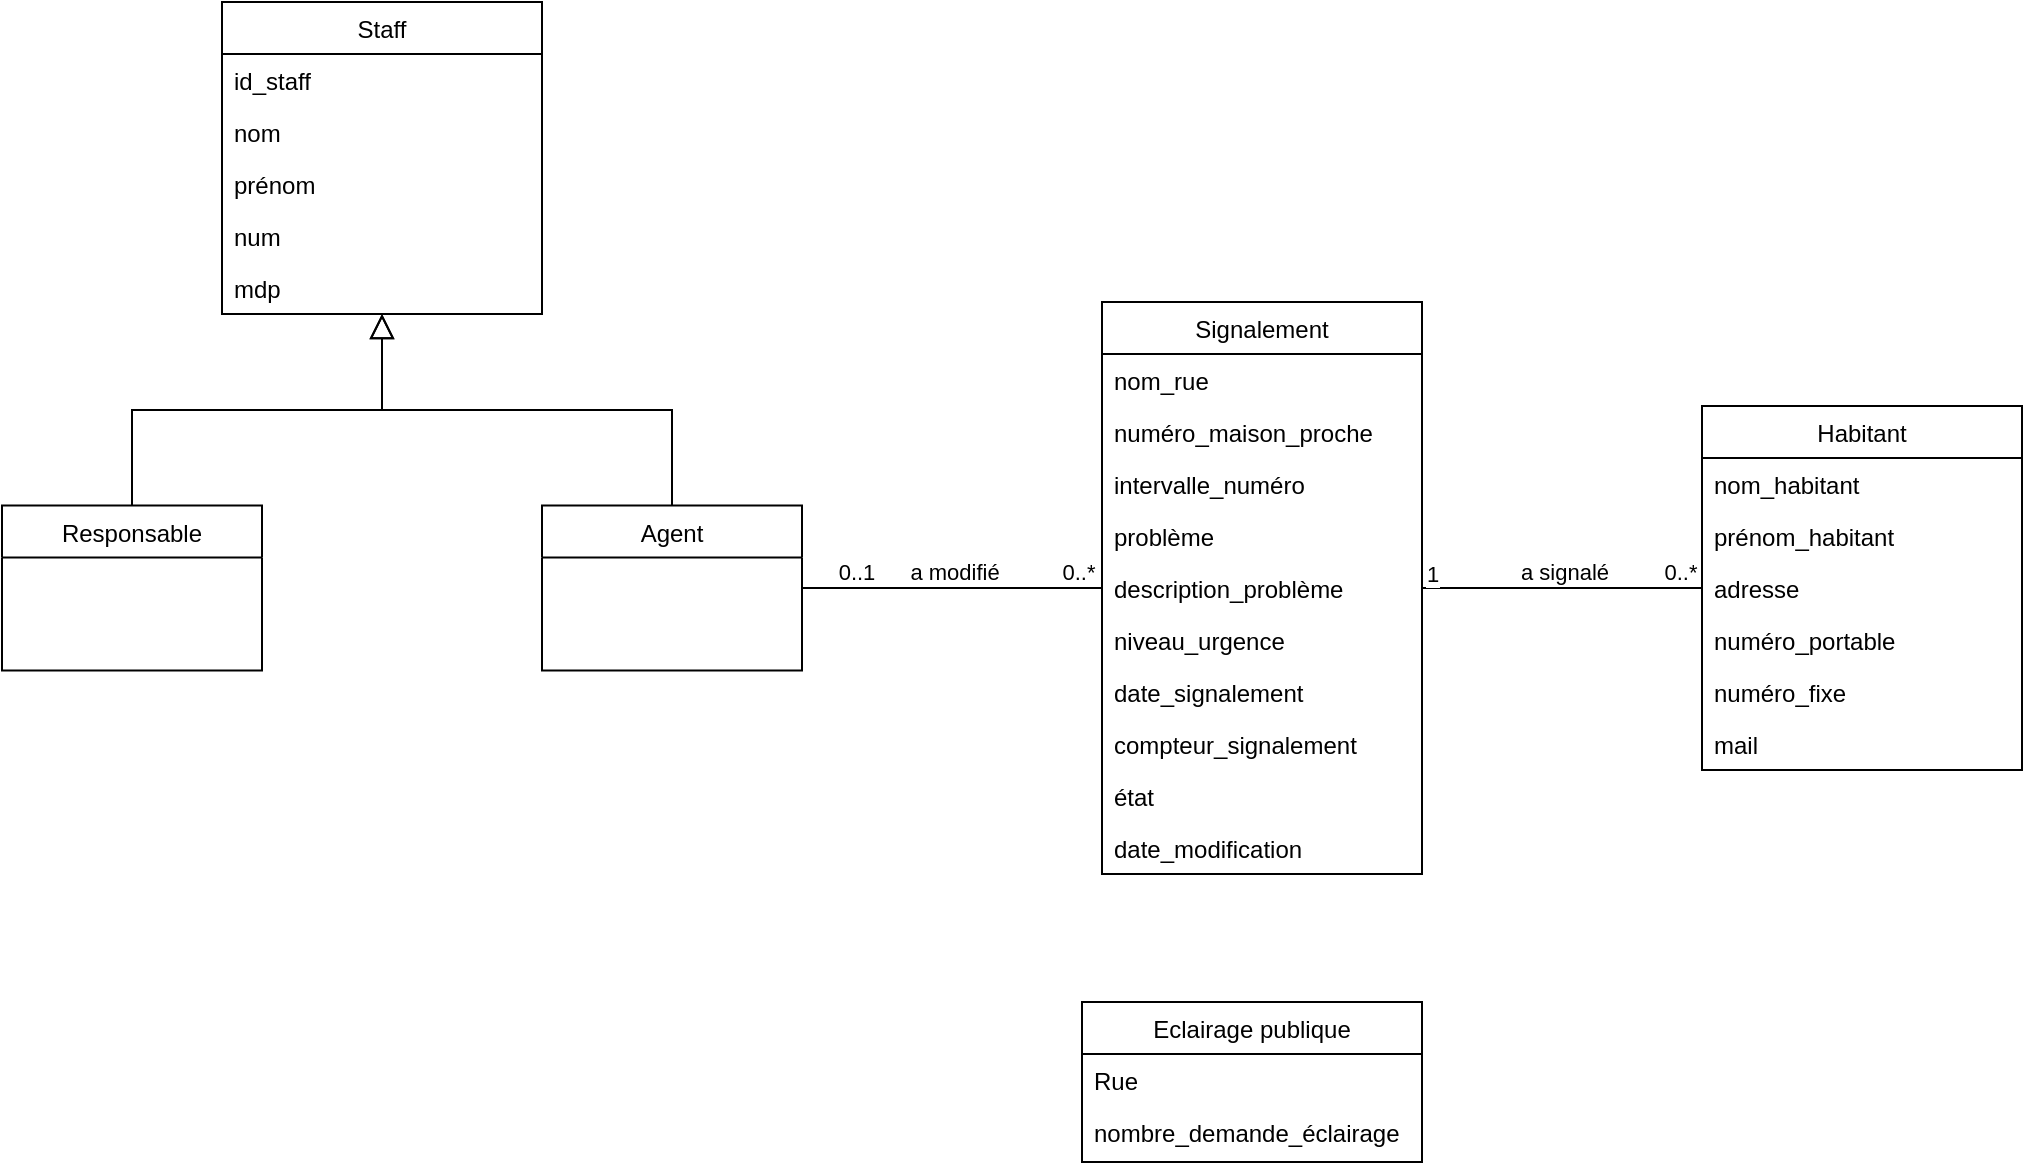 <mxfile version="20.8.13" type="github">
  <diagram id="C5RBs43oDa-KdzZeNtuy" name="Page-1">
    <mxGraphModel dx="1400" dy="1994" grid="1" gridSize="10" guides="1" tooltips="1" connect="1" arrows="1" fold="1" page="1" pageScale="1" pageWidth="827" pageHeight="1169" math="0" shadow="0">
      <root>
        <mxCell id="WIyWlLk6GJQsqaUBKTNV-0" />
        <mxCell id="WIyWlLk6GJQsqaUBKTNV-1" parent="WIyWlLk6GJQsqaUBKTNV-0" />
        <mxCell id="zkfFHV4jXpPFQw0GAbJ--12" value="" style="endArrow=block;endSize=10;endFill=0;shadow=0;strokeWidth=1;rounded=0;edgeStyle=elbowEdgeStyle;elbow=vertical;" parent="WIyWlLk6GJQsqaUBKTNV-1" edge="1" target="9CGpK-nVqgoO_j8XY4aX-21" source="a4HGGJTkRF5EX1A3wKiu-19">
          <mxGeometry width="160" relative="1" as="geometry">
            <mxPoint x="460" y="132" as="sourcePoint" />
            <mxPoint x="580" y="50" as="targetPoint" />
          </mxGeometry>
        </mxCell>
        <mxCell id="a4HGGJTkRF5EX1A3wKiu-0" value="Signalement" style="swimlane;fontStyle=0;align=center;verticalAlign=top;childLayout=stackLayout;horizontal=1;startSize=26;horizontalStack=0;resizeParent=1;resizeLast=0;collapsible=1;marginBottom=0;rounded=0;shadow=0;strokeWidth=1;" parent="WIyWlLk6GJQsqaUBKTNV-1" vertex="1">
          <mxGeometry x="950" y="60" width="160" height="286" as="geometry">
            <mxRectangle x="550" y="140" width="160" height="26" as="alternateBounds" />
          </mxGeometry>
        </mxCell>
        <mxCell id="a4HGGJTkRF5EX1A3wKiu-1" value="nom_rue" style="text;align=left;verticalAlign=top;spacingLeft=4;spacingRight=4;overflow=hidden;rotatable=0;points=[[0,0.5],[1,0.5]];portConstraint=eastwest;" parent="a4HGGJTkRF5EX1A3wKiu-0" vertex="1">
          <mxGeometry y="26" width="160" height="26" as="geometry" />
        </mxCell>
        <mxCell id="a4HGGJTkRF5EX1A3wKiu-2" value="numéro_maison_proche" style="text;align=left;verticalAlign=top;spacingLeft=4;spacingRight=4;overflow=hidden;rotatable=0;points=[[0,0.5],[1,0.5]];portConstraint=eastwest;rounded=0;shadow=0;html=0;" parent="a4HGGJTkRF5EX1A3wKiu-0" vertex="1">
          <mxGeometry y="52" width="160" height="26" as="geometry" />
        </mxCell>
        <mxCell id="a4HGGJTkRF5EX1A3wKiu-3" value="intervalle_numéro" style="text;align=left;verticalAlign=top;spacingLeft=4;spacingRight=4;overflow=hidden;rotatable=0;points=[[0,0.5],[1,0.5]];portConstraint=eastwest;rounded=0;shadow=0;html=0;" parent="a4HGGJTkRF5EX1A3wKiu-0" vertex="1">
          <mxGeometry y="78" width="160" height="26" as="geometry" />
        </mxCell>
        <mxCell id="a4HGGJTkRF5EX1A3wKiu-4" value="problème" style="text;align=left;verticalAlign=top;spacingLeft=4;spacingRight=4;overflow=hidden;rotatable=0;points=[[0,0.5],[1,0.5]];portConstraint=eastwest;rounded=0;shadow=0;html=0;" parent="a4HGGJTkRF5EX1A3wKiu-0" vertex="1">
          <mxGeometry y="104" width="160" height="26" as="geometry" />
        </mxCell>
        <mxCell id="a4HGGJTkRF5EX1A3wKiu-5" value="description_problème" style="text;align=left;verticalAlign=top;spacingLeft=4;spacingRight=4;overflow=hidden;rotatable=0;points=[[0,0.5],[1,0.5]];portConstraint=eastwest;rounded=0;shadow=0;html=0;" parent="a4HGGJTkRF5EX1A3wKiu-0" vertex="1">
          <mxGeometry y="130" width="160" height="26" as="geometry" />
        </mxCell>
        <mxCell id="a4HGGJTkRF5EX1A3wKiu-6" value="niveau_urgence" style="text;align=left;verticalAlign=top;spacingLeft=4;spacingRight=4;overflow=hidden;rotatable=0;points=[[0,0.5],[1,0.5]];portConstraint=eastwest;" parent="a4HGGJTkRF5EX1A3wKiu-0" vertex="1">
          <mxGeometry y="156" width="160" height="26" as="geometry" />
        </mxCell>
        <mxCell id="a4HGGJTkRF5EX1A3wKiu-7" value="date_signalement" style="text;align=left;verticalAlign=top;spacingLeft=4;spacingRight=4;overflow=hidden;rotatable=0;points=[[0,0.5],[1,0.5]];portConstraint=eastwest;" parent="a4HGGJTkRF5EX1A3wKiu-0" vertex="1">
          <mxGeometry y="182" width="160" height="26" as="geometry" />
        </mxCell>
        <mxCell id="a4HGGJTkRF5EX1A3wKiu-15" value="compteur_signalement" style="text;align=left;verticalAlign=top;spacingLeft=4;spacingRight=4;overflow=hidden;rotatable=0;points=[[0,0.5],[1,0.5]];portConstraint=eastwest;" parent="a4HGGJTkRF5EX1A3wKiu-0" vertex="1">
          <mxGeometry y="208" width="160" height="26" as="geometry" />
        </mxCell>
        <mxCell id="a4HGGJTkRF5EX1A3wKiu-16" value="état" style="text;align=left;verticalAlign=top;spacingLeft=4;spacingRight=4;overflow=hidden;rotatable=0;points=[[0,0.5],[1,0.5]];portConstraint=eastwest;" parent="a4HGGJTkRF5EX1A3wKiu-0" vertex="1">
          <mxGeometry y="234" width="160" height="26" as="geometry" />
        </mxCell>
        <mxCell id="a4HGGJTkRF5EX1A3wKiu-17" value="date_modification" style="text;align=left;verticalAlign=top;spacingLeft=4;spacingRight=4;overflow=hidden;rotatable=0;points=[[0,0.5],[1,0.5]];portConstraint=eastwest;" parent="a4HGGJTkRF5EX1A3wKiu-0" vertex="1">
          <mxGeometry y="260" width="160" height="26" as="geometry" />
        </mxCell>
        <mxCell id="a4HGGJTkRF5EX1A3wKiu-8" value="Habitant" style="swimlane;fontStyle=0;align=center;verticalAlign=top;childLayout=stackLayout;horizontal=1;startSize=26;horizontalStack=0;resizeParent=1;resizeLast=0;collapsible=1;marginBottom=0;rounded=0;shadow=0;strokeWidth=1;" parent="WIyWlLk6GJQsqaUBKTNV-1" vertex="1">
          <mxGeometry x="1250" y="112" width="160" height="182" as="geometry">
            <mxRectangle x="340" y="380" width="170" height="26" as="alternateBounds" />
          </mxGeometry>
        </mxCell>
        <mxCell id="a4HGGJTkRF5EX1A3wKiu-9" value="nom_habitant" style="text;align=left;verticalAlign=top;spacingLeft=4;spacingRight=4;overflow=hidden;rotatable=0;points=[[0,0.5],[1,0.5]];portConstraint=eastwest;" parent="a4HGGJTkRF5EX1A3wKiu-8" vertex="1">
          <mxGeometry y="26" width="160" height="26" as="geometry" />
        </mxCell>
        <mxCell id="a4HGGJTkRF5EX1A3wKiu-10" value="prénom_habitant" style="text;align=left;verticalAlign=top;spacingLeft=4;spacingRight=4;overflow=hidden;rotatable=0;points=[[0,0.5],[1,0.5]];portConstraint=eastwest;" parent="a4HGGJTkRF5EX1A3wKiu-8" vertex="1">
          <mxGeometry y="52" width="160" height="26" as="geometry" />
        </mxCell>
        <mxCell id="a4HGGJTkRF5EX1A3wKiu-11" value="adresse" style="text;align=left;verticalAlign=top;spacingLeft=4;spacingRight=4;overflow=hidden;rotatable=0;points=[[0,0.5],[1,0.5]];portConstraint=eastwest;" parent="a4HGGJTkRF5EX1A3wKiu-8" vertex="1">
          <mxGeometry y="78" width="160" height="26" as="geometry" />
        </mxCell>
        <mxCell id="a4HGGJTkRF5EX1A3wKiu-12" value="numéro_portable" style="text;align=left;verticalAlign=top;spacingLeft=4;spacingRight=4;overflow=hidden;rotatable=0;points=[[0,0.5],[1,0.5]];portConstraint=eastwest;" parent="a4HGGJTkRF5EX1A3wKiu-8" vertex="1">
          <mxGeometry y="104" width="160" height="26" as="geometry" />
        </mxCell>
        <mxCell id="a4HGGJTkRF5EX1A3wKiu-14" value="numéro_fixe" style="text;align=left;verticalAlign=top;spacingLeft=4;spacingRight=4;overflow=hidden;rotatable=0;points=[[0,0.5],[1,0.5]];portConstraint=eastwest;" parent="a4HGGJTkRF5EX1A3wKiu-8" vertex="1">
          <mxGeometry y="130" width="160" height="26" as="geometry" />
        </mxCell>
        <mxCell id="a4HGGJTkRF5EX1A3wKiu-13" value="mail" style="text;align=left;verticalAlign=top;spacingLeft=4;spacingRight=4;overflow=hidden;rotatable=0;points=[[0,0.5],[1,0.5]];portConstraint=eastwest;" parent="a4HGGJTkRF5EX1A3wKiu-8" vertex="1">
          <mxGeometry y="156" width="160" height="26" as="geometry" />
        </mxCell>
        <mxCell id="a4HGGJTkRF5EX1A3wKiu-19" value="Agent" style="swimlane;fontStyle=0;align=center;verticalAlign=top;childLayout=stackLayout;horizontal=1;startSize=26;horizontalStack=0;resizeParent=1;resizeLast=0;collapsible=1;marginBottom=0;rounded=0;shadow=0;strokeWidth=1;" parent="WIyWlLk6GJQsqaUBKTNV-1" vertex="1">
          <mxGeometry x="670" y="161.75" width="130" height="82.5" as="geometry">
            <mxRectangle x="550" y="140" width="160" height="26" as="alternateBounds" />
          </mxGeometry>
        </mxCell>
        <mxCell id="a4HGGJTkRF5EX1A3wKiu-27" value="Eclairage publique" style="swimlane;fontStyle=0;align=center;verticalAlign=top;childLayout=stackLayout;horizontal=1;startSize=26;horizontalStack=0;resizeParent=1;resizeLast=0;collapsible=1;marginBottom=0;rounded=0;shadow=0;strokeWidth=1;" parent="WIyWlLk6GJQsqaUBKTNV-1" vertex="1">
          <mxGeometry x="940" y="410" width="170" height="80" as="geometry">
            <mxRectangle x="550" y="140" width="160" height="26" as="alternateBounds" />
          </mxGeometry>
        </mxCell>
        <mxCell id="a4HGGJTkRF5EX1A3wKiu-28" value="Rue" style="text;align=left;verticalAlign=top;spacingLeft=4;spacingRight=4;overflow=hidden;rotatable=0;points=[[0,0.5],[1,0.5]];portConstraint=eastwest;" parent="a4HGGJTkRF5EX1A3wKiu-27" vertex="1">
          <mxGeometry y="26" width="170" height="26" as="geometry" />
        </mxCell>
        <mxCell id="a4HGGJTkRF5EX1A3wKiu-29" value="nombre_demande_éclairage" style="text;align=left;verticalAlign=top;spacingLeft=4;spacingRight=4;overflow=hidden;rotatable=0;points=[[0,0.5],[1,0.5]];portConstraint=eastwest;rounded=0;shadow=0;html=0;" parent="a4HGGJTkRF5EX1A3wKiu-27" vertex="1">
          <mxGeometry y="52" width="170" height="26" as="geometry" />
        </mxCell>
        <mxCell id="9CGpK-nVqgoO_j8XY4aX-0" value="" style="endArrow=none;html=1;rounded=0;" edge="1" parent="WIyWlLk6GJQsqaUBKTNV-1" source="a4HGGJTkRF5EX1A3wKiu-0" target="a4HGGJTkRF5EX1A3wKiu-8">
          <mxGeometry width="50" height="50" relative="1" as="geometry">
            <mxPoint x="770" y="200" as="sourcePoint" />
            <mxPoint x="820" y="150" as="targetPoint" />
          </mxGeometry>
        </mxCell>
        <mxCell id="9CGpK-nVqgoO_j8XY4aX-5" value="1" style="edgeLabel;html=1;align=center;verticalAlign=middle;resizable=0;points=[];" vertex="1" connectable="0" parent="9CGpK-nVqgoO_j8XY4aX-0">
          <mxGeometry x="0.761" y="1" relative="1" as="geometry">
            <mxPoint x="-119" y="-6" as="offset" />
          </mxGeometry>
        </mxCell>
        <mxCell id="9CGpK-nVqgoO_j8XY4aX-6" value="0..*" style="edgeLabel;html=1;align=center;verticalAlign=middle;resizable=0;points=[];" vertex="1" connectable="0" parent="9CGpK-nVqgoO_j8XY4aX-0">
          <mxGeometry x="0.863" relative="1" as="geometry">
            <mxPoint x="-2" y="-8" as="offset" />
          </mxGeometry>
        </mxCell>
        <mxCell id="9CGpK-nVqgoO_j8XY4aX-7" value="a signalé" style="edgeLabel;html=1;align=center;verticalAlign=middle;resizable=0;points=[];" vertex="1" connectable="0" parent="9CGpK-nVqgoO_j8XY4aX-0">
          <mxGeometry x="0.118" relative="1" as="geometry">
            <mxPoint x="-8" y="-8" as="offset" />
          </mxGeometry>
        </mxCell>
        <mxCell id="9CGpK-nVqgoO_j8XY4aX-8" value="" style="endArrow=none;html=1;rounded=0;" edge="1" parent="WIyWlLk6GJQsqaUBKTNV-1" source="a4HGGJTkRF5EX1A3wKiu-19" target="a4HGGJTkRF5EX1A3wKiu-0">
          <mxGeometry width="50" height="50" relative="1" as="geometry">
            <mxPoint x="720" y="310" as="sourcePoint" />
            <mxPoint x="860" y="310.0" as="targetPoint" />
          </mxGeometry>
        </mxCell>
        <mxCell id="9CGpK-nVqgoO_j8XY4aX-9" value="0..1" style="edgeLabel;html=1;align=center;verticalAlign=middle;resizable=0;points=[];" vertex="1" connectable="0" parent="9CGpK-nVqgoO_j8XY4aX-8">
          <mxGeometry x="0.761" y="1" relative="1" as="geometry">
            <mxPoint x="-105" y="-7" as="offset" />
          </mxGeometry>
        </mxCell>
        <mxCell id="9CGpK-nVqgoO_j8XY4aX-10" value="0..*" style="edgeLabel;html=1;align=center;verticalAlign=middle;resizable=0;points=[];" vertex="1" connectable="0" parent="9CGpK-nVqgoO_j8XY4aX-8">
          <mxGeometry x="0.863" relative="1" as="geometry">
            <mxPoint x="-2" y="-8" as="offset" />
          </mxGeometry>
        </mxCell>
        <mxCell id="9CGpK-nVqgoO_j8XY4aX-11" value="a modifié" style="edgeLabel;html=1;align=center;verticalAlign=middle;resizable=0;points=[];" vertex="1" connectable="0" parent="9CGpK-nVqgoO_j8XY4aX-8">
          <mxGeometry x="0.118" relative="1" as="geometry">
            <mxPoint x="-8" y="-8" as="offset" />
          </mxGeometry>
        </mxCell>
        <mxCell id="9CGpK-nVqgoO_j8XY4aX-21" value="Staff" style="swimlane;fontStyle=0;align=center;verticalAlign=top;childLayout=stackLayout;horizontal=1;startSize=26;horizontalStack=0;resizeParent=1;resizeLast=0;collapsible=1;marginBottom=0;rounded=0;shadow=0;strokeWidth=1;" vertex="1" parent="WIyWlLk6GJQsqaUBKTNV-1">
          <mxGeometry x="510" y="-90" width="160" height="156" as="geometry">
            <mxRectangle x="550" y="140" width="160" height="26" as="alternateBounds" />
          </mxGeometry>
        </mxCell>
        <mxCell id="9CGpK-nVqgoO_j8XY4aX-22" value="id_staff" style="text;align=left;verticalAlign=top;spacingLeft=4;spacingRight=4;overflow=hidden;rotatable=0;points=[[0,0.5],[1,0.5]];portConstraint=eastwest;" vertex="1" parent="9CGpK-nVqgoO_j8XY4aX-21">
          <mxGeometry y="26" width="160" height="26" as="geometry" />
        </mxCell>
        <mxCell id="9CGpK-nVqgoO_j8XY4aX-23" value="nom" style="text;align=left;verticalAlign=top;spacingLeft=4;spacingRight=4;overflow=hidden;rotatable=0;points=[[0,0.5],[1,0.5]];portConstraint=eastwest;" vertex="1" parent="9CGpK-nVqgoO_j8XY4aX-21">
          <mxGeometry y="52" width="160" height="26" as="geometry" />
        </mxCell>
        <mxCell id="9CGpK-nVqgoO_j8XY4aX-24" value="prénom" style="text;align=left;verticalAlign=top;spacingLeft=4;spacingRight=4;overflow=hidden;rotatable=0;points=[[0,0.5],[1,0.5]];portConstraint=eastwest;" vertex="1" parent="9CGpK-nVqgoO_j8XY4aX-21">
          <mxGeometry y="78" width="160" height="26" as="geometry" />
        </mxCell>
        <mxCell id="9CGpK-nVqgoO_j8XY4aX-25" value="num" style="text;align=left;verticalAlign=top;spacingLeft=4;spacingRight=4;overflow=hidden;rotatable=0;points=[[0,0.5],[1,0.5]];portConstraint=eastwest;" vertex="1" parent="9CGpK-nVqgoO_j8XY4aX-21">
          <mxGeometry y="104" width="160" height="26" as="geometry" />
        </mxCell>
        <mxCell id="9CGpK-nVqgoO_j8XY4aX-26" value="mdp" style="text;align=left;verticalAlign=top;spacingLeft=4;spacingRight=4;overflow=hidden;rotatable=0;points=[[0,0.5],[1,0.5]];portConstraint=eastwest;" vertex="1" parent="9CGpK-nVqgoO_j8XY4aX-21">
          <mxGeometry y="130" width="160" height="26" as="geometry" />
        </mxCell>
        <mxCell id="9CGpK-nVqgoO_j8XY4aX-27" value="" style="endArrow=block;endSize=10;endFill=0;shadow=0;strokeWidth=1;rounded=0;edgeStyle=elbowEdgeStyle;elbow=vertical;" edge="1" parent="WIyWlLk6GJQsqaUBKTNV-1" source="9CGpK-nVqgoO_j8XY4aX-28" target="9CGpK-nVqgoO_j8XY4aX-21">
          <mxGeometry width="160" relative="1" as="geometry">
            <mxPoint x="450" y="162" as="sourcePoint" />
            <mxPoint x="580" y="46" as="targetPoint" />
          </mxGeometry>
        </mxCell>
        <mxCell id="9CGpK-nVqgoO_j8XY4aX-28" value="Responsable" style="swimlane;fontStyle=0;align=center;verticalAlign=top;childLayout=stackLayout;horizontal=1;startSize=26;horizontalStack=0;resizeParent=1;resizeLast=0;collapsible=1;marginBottom=0;rounded=0;shadow=0;strokeWidth=1;" vertex="1" parent="WIyWlLk6GJQsqaUBKTNV-1">
          <mxGeometry x="400" y="161.75" width="130" height="82.5" as="geometry">
            <mxRectangle x="550" y="140" width="160" height="26" as="alternateBounds" />
          </mxGeometry>
        </mxCell>
      </root>
    </mxGraphModel>
  </diagram>
</mxfile>
